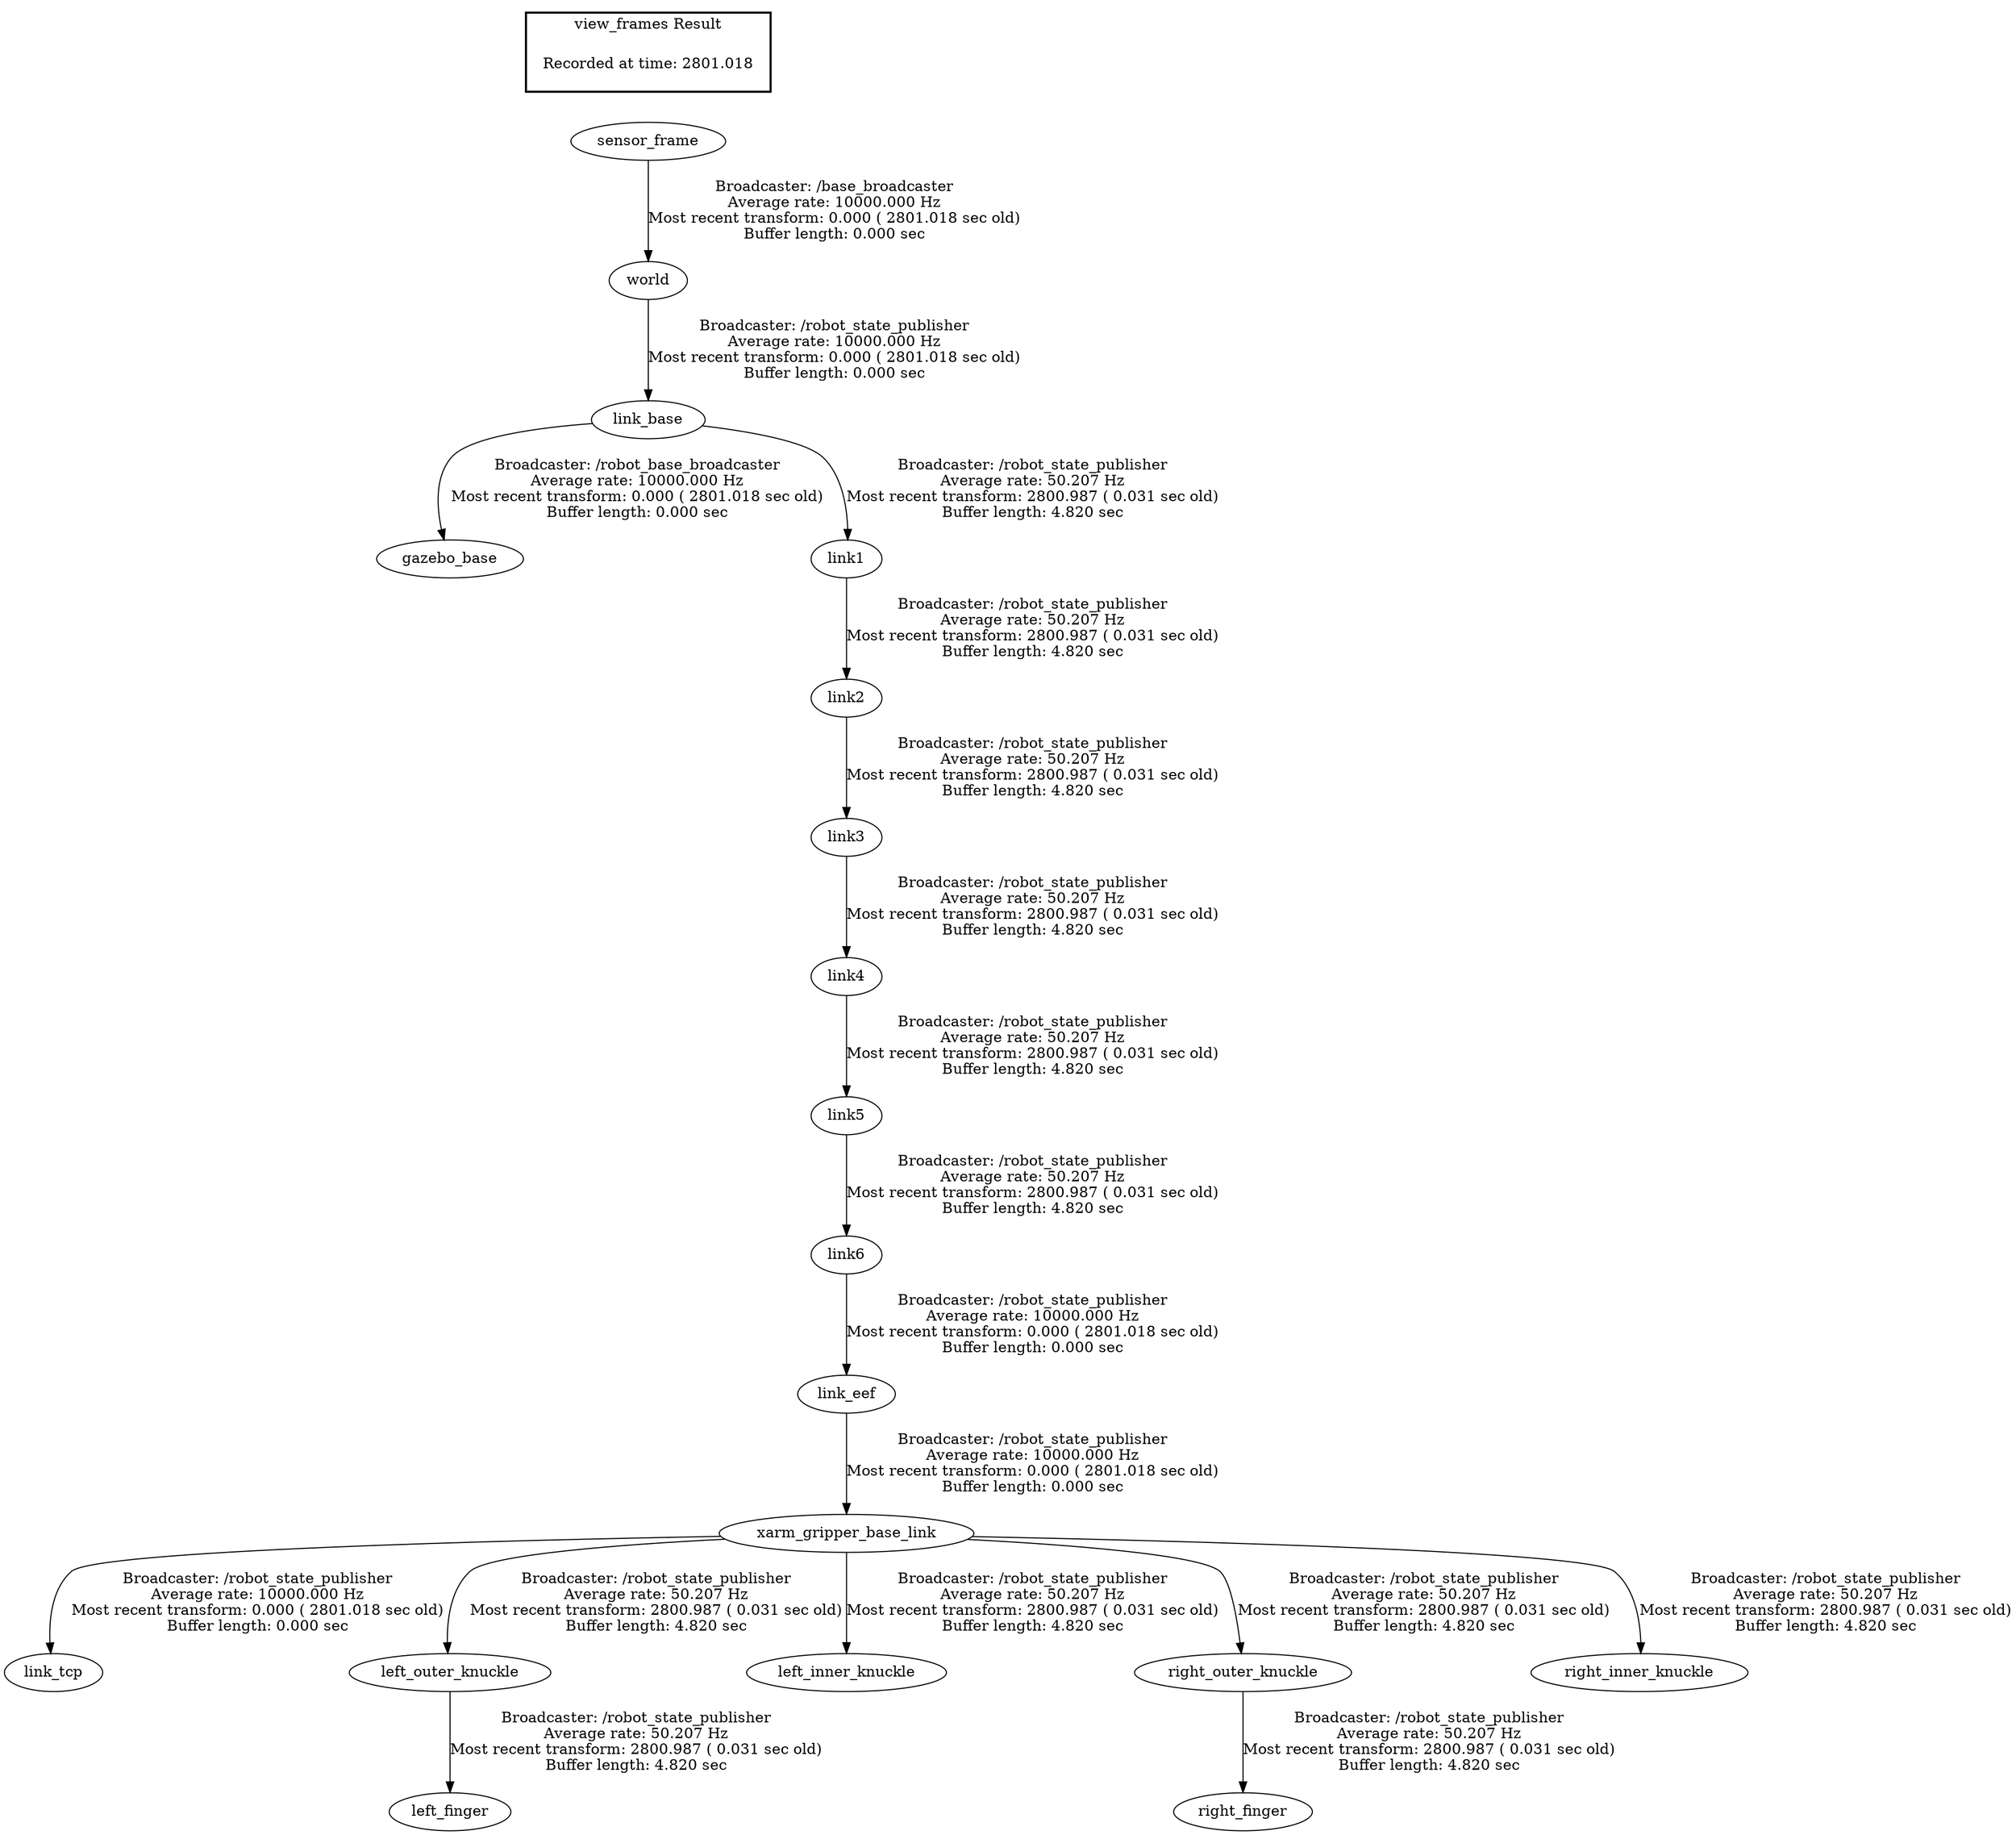 digraph G {
"sensor_frame" -> "world"[label="Broadcaster: /base_broadcaster\nAverage rate: 10000.000 Hz\nMost recent transform: 0.000 ( 2801.018 sec old)\nBuffer length: 0.000 sec\n"];
"link_base" -> "gazebo_base"[label="Broadcaster: /robot_base_broadcaster\nAverage rate: 10000.000 Hz\nMost recent transform: 0.000 ( 2801.018 sec old)\nBuffer length: 0.000 sec\n"];
"world" -> "link_base"[label="Broadcaster: /robot_state_publisher\nAverage rate: 10000.000 Hz\nMost recent transform: 0.000 ( 2801.018 sec old)\nBuffer length: 0.000 sec\n"];
"link_eef" -> "xarm_gripper_base_link"[label="Broadcaster: /robot_state_publisher\nAverage rate: 10000.000 Hz\nMost recent transform: 0.000 ( 2801.018 sec old)\nBuffer length: 0.000 sec\n"];
"link6" -> "link_eef"[label="Broadcaster: /robot_state_publisher\nAverage rate: 10000.000 Hz\nMost recent transform: 0.000 ( 2801.018 sec old)\nBuffer length: 0.000 sec\n"];
"link5" -> "link6"[label="Broadcaster: /robot_state_publisher\nAverage rate: 50.207 Hz\nMost recent transform: 2800.987 ( 0.031 sec old)\nBuffer length: 4.820 sec\n"];
"xarm_gripper_base_link" -> "link_tcp"[label="Broadcaster: /robot_state_publisher\nAverage rate: 10000.000 Hz\nMost recent transform: 0.000 ( 2801.018 sec old)\nBuffer length: 0.000 sec\n"];
"xarm_gripper_base_link" -> "left_outer_knuckle"[label="Broadcaster: /robot_state_publisher\nAverage rate: 50.207 Hz\nMost recent transform: 2800.987 ( 0.031 sec old)\nBuffer length: 4.820 sec\n"];
"link_base" -> "link1"[label="Broadcaster: /robot_state_publisher\nAverage rate: 50.207 Hz\nMost recent transform: 2800.987 ( 0.031 sec old)\nBuffer length: 4.820 sec\n"];
"link1" -> "link2"[label="Broadcaster: /robot_state_publisher\nAverage rate: 50.207 Hz\nMost recent transform: 2800.987 ( 0.031 sec old)\nBuffer length: 4.820 sec\n"];
"link2" -> "link3"[label="Broadcaster: /robot_state_publisher\nAverage rate: 50.207 Hz\nMost recent transform: 2800.987 ( 0.031 sec old)\nBuffer length: 4.820 sec\n"];
"link3" -> "link4"[label="Broadcaster: /robot_state_publisher\nAverage rate: 50.207 Hz\nMost recent transform: 2800.987 ( 0.031 sec old)\nBuffer length: 4.820 sec\n"];
"link4" -> "link5"[label="Broadcaster: /robot_state_publisher\nAverage rate: 50.207 Hz\nMost recent transform: 2800.987 ( 0.031 sec old)\nBuffer length: 4.820 sec\n"];
"left_outer_knuckle" -> "left_finger"[label="Broadcaster: /robot_state_publisher\nAverage rate: 50.207 Hz\nMost recent transform: 2800.987 ( 0.031 sec old)\nBuffer length: 4.820 sec\n"];
"xarm_gripper_base_link" -> "left_inner_knuckle"[label="Broadcaster: /robot_state_publisher\nAverage rate: 50.207 Hz\nMost recent transform: 2800.987 ( 0.031 sec old)\nBuffer length: 4.820 sec\n"];
"right_outer_knuckle" -> "right_finger"[label="Broadcaster: /robot_state_publisher\nAverage rate: 50.207 Hz\nMost recent transform: 2800.987 ( 0.031 sec old)\nBuffer length: 4.820 sec\n"];
"xarm_gripper_base_link" -> "right_outer_knuckle"[label="Broadcaster: /robot_state_publisher\nAverage rate: 50.207 Hz\nMost recent transform: 2800.987 ( 0.031 sec old)\nBuffer length: 4.820 sec\n"];
"xarm_gripper_base_link" -> "right_inner_knuckle"[label="Broadcaster: /robot_state_publisher\nAverage rate: 50.207 Hz\nMost recent transform: 2800.987 ( 0.031 sec old)\nBuffer length: 4.820 sec\n"];
edge [style=invis];
 subgraph cluster_legend { style=bold; color=black; label ="view_frames Result";
"Recorded at time: 2801.018"[ shape=plaintext ] ;
 }->"sensor_frame";
}